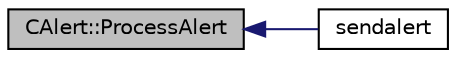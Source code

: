 digraph "CAlert::ProcessAlert"
{
  edge [fontname="Helvetica",fontsize="10",labelfontname="Helvetica",labelfontsize="10"];
  node [fontname="Helvetica",fontsize="10",shape=record];
  rankdir="LR";
  Node112 [label="CAlert::ProcessAlert",height=0.2,width=0.4,color="black", fillcolor="grey75", style="filled", fontcolor="black"];
  Node112 -> Node113 [dir="back",color="midnightblue",fontsize="10",style="solid",fontname="Helvetica"];
  Node113 [label="sendalert",height=0.2,width=0.4,color="black", fillcolor="white", style="filled",URL="$df/dab/rpcnet_8cpp.html#a89a8e338923aea165bb7d8d572d76203"];
}
